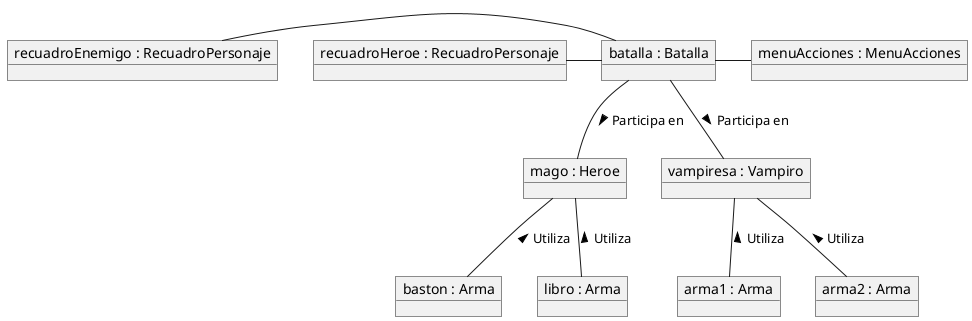 @startuml Objetos
object "batalla : Batalla" as Batalla

object "mago : Heroe" as Heroe
object "vampiresa : Vampiro" as Enemigo

object "baston : Arma" as ArmaH1
object "libro : Arma" as ArmaH2

object "arma1 : Arma" as ArmaV1
object "arma2 : Arma" as ArmaV2

object "recuadroHeroe : RecuadroPersonaje" as RecuadroHeroe
object "recuadroEnemigo : RecuadroPersonaje" as RecuadroEnemigo
object "menuAcciones : MenuAcciones" as MenuAcciones

Batalla -l- RecuadroHeroe
Batalla -l- RecuadroEnemigo
Batalla -r- MenuAcciones

Enemigo -u- Batalla : Participa en <
Heroe -u- Batalla : Participa en <

Heroe -d- ArmaH1 : Utiliza <
Heroe -d- ArmaH2 : Utiliza <

Enemigo -d- ArmaV1 : Utiliza <
Enemigo -d- ArmaV2 : Utiliza <


@enduml